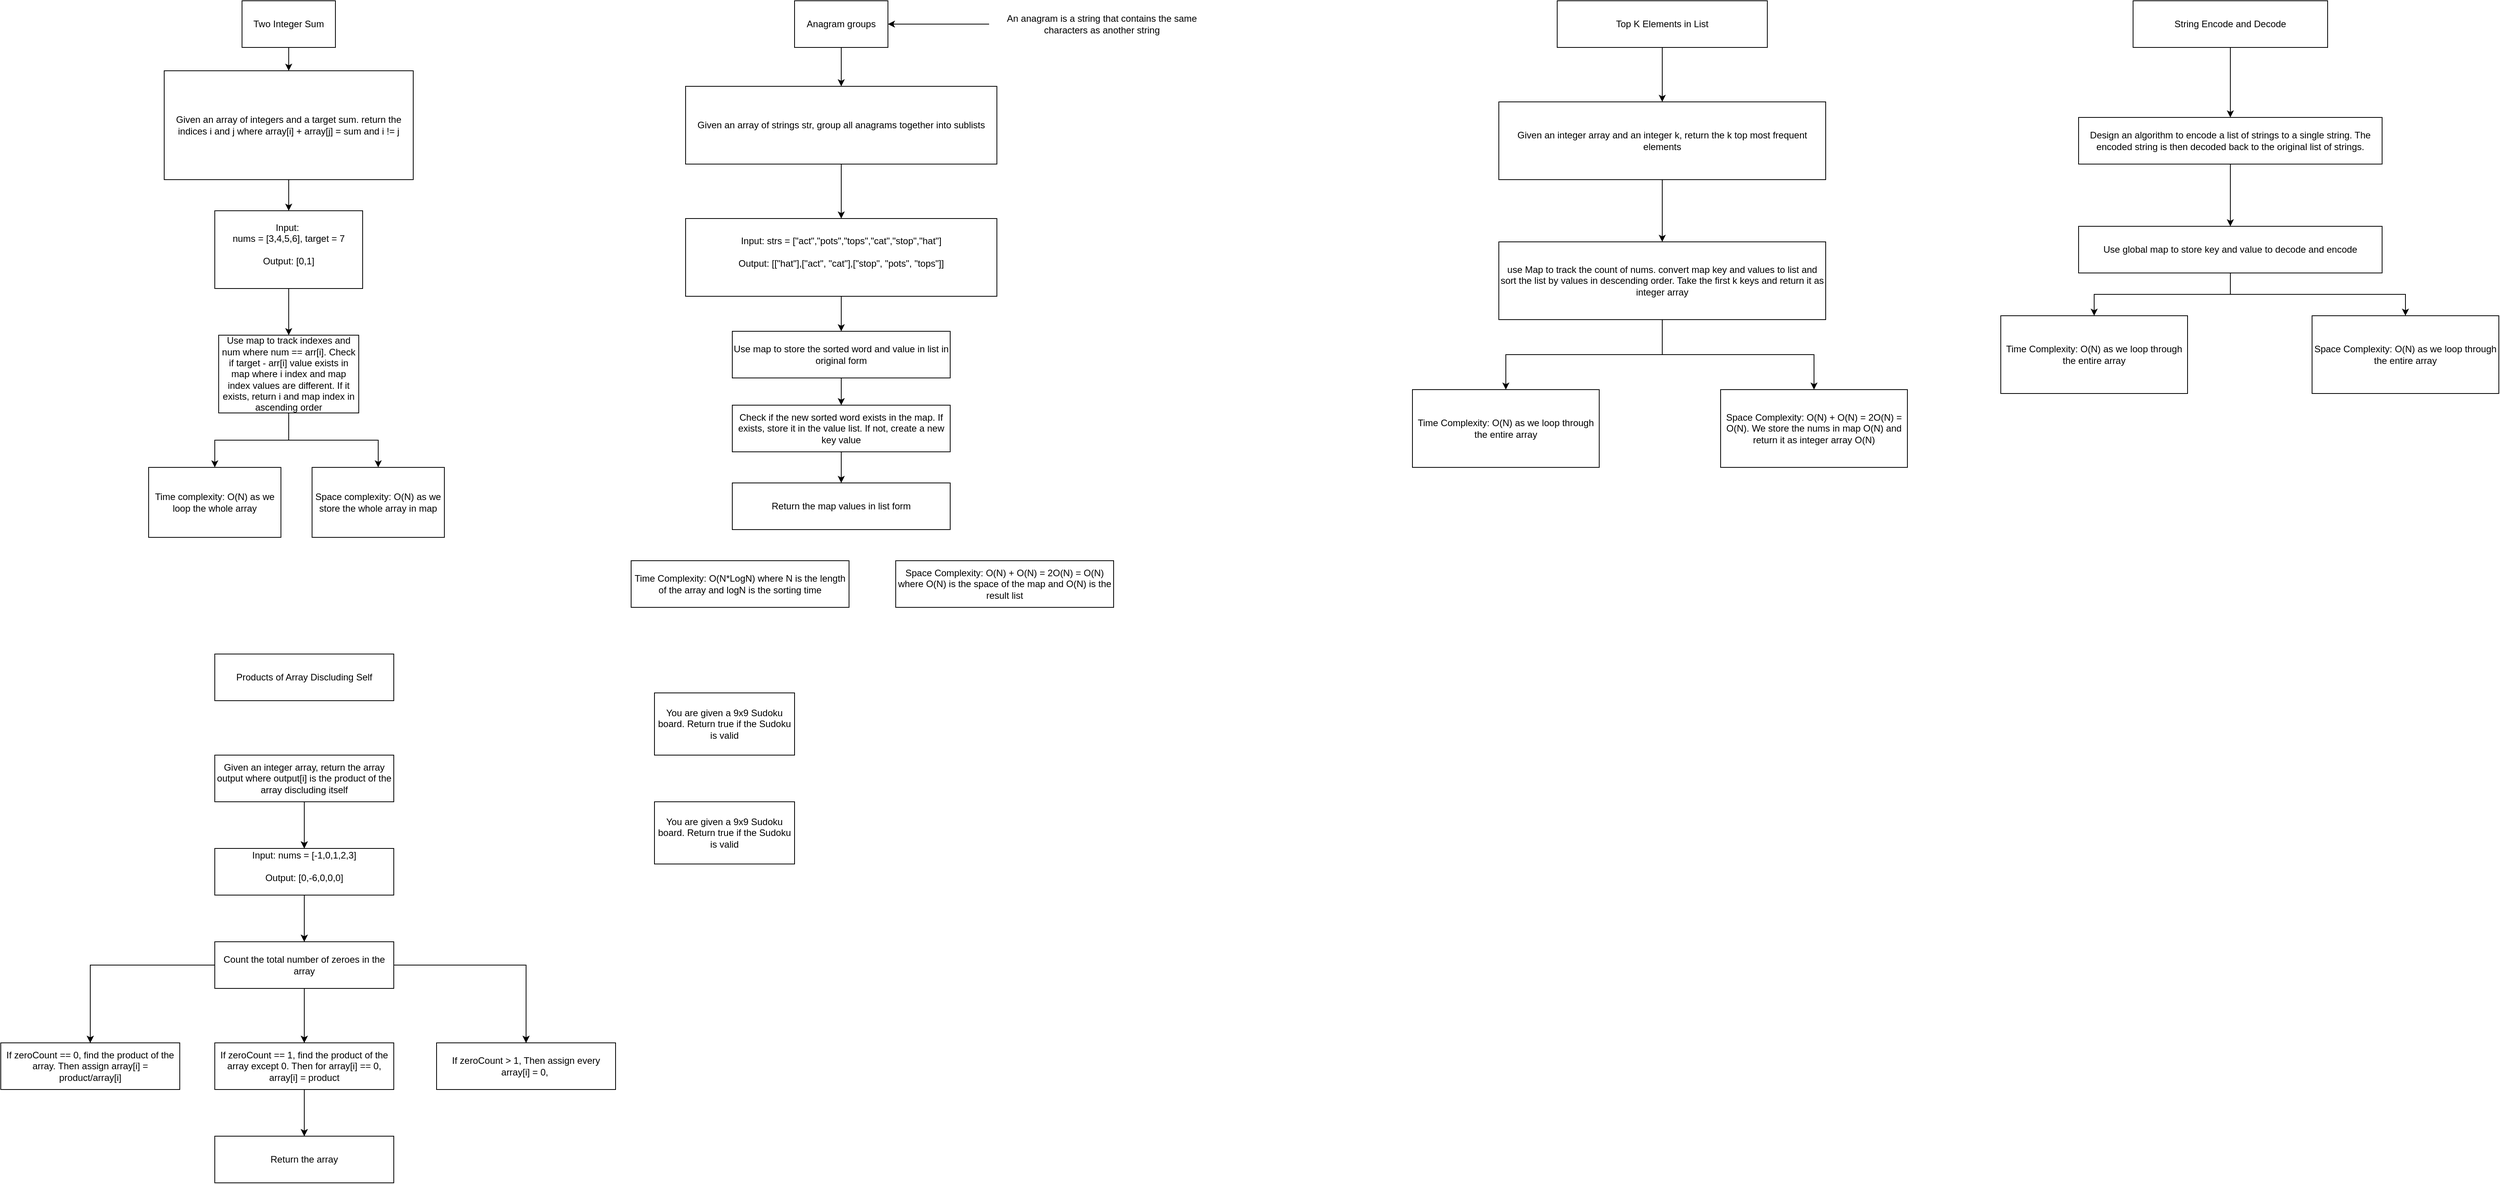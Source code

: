 <mxfile version="24.6.5" type="github">
  <diagram name="Page-1" id="MTJQl3-Kt01k6malA2KS">
    <mxGraphModel dx="2021" dy="561" grid="1" gridSize="10" guides="1" tooltips="1" connect="1" arrows="1" fold="1" page="1" pageScale="1" pageWidth="827" pageHeight="1169" math="0" shadow="0">
      <root>
        <mxCell id="0" />
        <mxCell id="1" parent="0" />
        <mxCell id="nN2-B50AMviymEDOJhhH-7" style="edgeStyle=orthogonalEdgeStyle;rounded=0;orthogonalLoop=1;jettySize=auto;html=1;entryX=0.5;entryY=0;entryDx=0;entryDy=0;" parent="1" source="nN2-B50AMviymEDOJhhH-1" target="nN2-B50AMviymEDOJhhH-2" edge="1">
          <mxGeometry relative="1" as="geometry" />
        </mxCell>
        <mxCell id="nN2-B50AMviymEDOJhhH-1" value="Two Integer Sum" style="rounded=0;whiteSpace=wrap;html=1;" parent="1" vertex="1">
          <mxGeometry x="150" y="130" width="120" height="60" as="geometry" />
        </mxCell>
        <mxCell id="nN2-B50AMviymEDOJhhH-8" style="edgeStyle=orthogonalEdgeStyle;rounded=0;orthogonalLoop=1;jettySize=auto;html=1;entryX=0.5;entryY=0;entryDx=0;entryDy=0;" parent="1" source="nN2-B50AMviymEDOJhhH-2" target="nN2-B50AMviymEDOJhhH-3" edge="1">
          <mxGeometry relative="1" as="geometry" />
        </mxCell>
        <mxCell id="nN2-B50AMviymEDOJhhH-2" value="Given an array of integers and a target sum. return the indices i and j where array[i] + array[j] = sum and i != j" style="rounded=0;whiteSpace=wrap;html=1;" parent="1" vertex="1">
          <mxGeometry x="50" y="220" width="320" height="140" as="geometry" />
        </mxCell>
        <mxCell id="nN2-B50AMviymEDOJhhH-9" style="edgeStyle=orthogonalEdgeStyle;rounded=0;orthogonalLoop=1;jettySize=auto;html=1;entryX=0.5;entryY=0;entryDx=0;entryDy=0;" parent="1" source="nN2-B50AMviymEDOJhhH-3" target="nN2-B50AMviymEDOJhhH-4" edge="1">
          <mxGeometry relative="1" as="geometry" />
        </mxCell>
        <mxCell id="nN2-B50AMviymEDOJhhH-3" value="&lt;div&gt;Input:&amp;nbsp;&lt;/div&gt;&lt;div&gt;nums = [3,4,5,6], target = 7&lt;/div&gt;&lt;div&gt;&lt;br&gt;&lt;/div&gt;&lt;div&gt;Output: [0,1]&lt;/div&gt;&lt;div&gt;&lt;br&gt;&lt;/div&gt;" style="rounded=0;whiteSpace=wrap;html=1;" parent="1" vertex="1">
          <mxGeometry x="115" y="400" width="190" height="100" as="geometry" />
        </mxCell>
        <mxCell id="nN2-B50AMviymEDOJhhH-10" style="edgeStyle=orthogonalEdgeStyle;rounded=0;orthogonalLoop=1;jettySize=auto;html=1;" parent="1" source="nN2-B50AMviymEDOJhhH-4" target="nN2-B50AMviymEDOJhhH-5" edge="1">
          <mxGeometry relative="1" as="geometry" />
        </mxCell>
        <mxCell id="nN2-B50AMviymEDOJhhH-11" style="edgeStyle=orthogonalEdgeStyle;rounded=0;orthogonalLoop=1;jettySize=auto;html=1;" parent="1" source="nN2-B50AMviymEDOJhhH-4" target="nN2-B50AMviymEDOJhhH-6" edge="1">
          <mxGeometry relative="1" as="geometry" />
        </mxCell>
        <mxCell id="nN2-B50AMviymEDOJhhH-4" value="Use map to track indexes and num where num == arr[i]. Check if target - arr[i] value exists in map where i index and map index values are different. If it exists, return i and map index in ascending order" style="rounded=0;whiteSpace=wrap;html=1;" parent="1" vertex="1">
          <mxGeometry x="120" y="560" width="180" height="100" as="geometry" />
        </mxCell>
        <mxCell id="nN2-B50AMviymEDOJhhH-5" value="Time complexity: O(N) as we loop the whole array" style="rounded=0;whiteSpace=wrap;html=1;" parent="1" vertex="1">
          <mxGeometry x="30" y="730" width="170" height="90" as="geometry" />
        </mxCell>
        <mxCell id="nN2-B50AMviymEDOJhhH-6" value="Space complexity: O(N) as we store the whole array in map" style="rounded=0;whiteSpace=wrap;html=1;" parent="1" vertex="1">
          <mxGeometry x="240" y="730" width="170" height="90" as="geometry" />
        </mxCell>
        <mxCell id="nN2-B50AMviymEDOJhhH-17" style="edgeStyle=orthogonalEdgeStyle;rounded=0;orthogonalLoop=1;jettySize=auto;html=1;" parent="1" source="nN2-B50AMviymEDOJhhH-12" target="nN2-B50AMviymEDOJhhH-13" edge="1">
          <mxGeometry relative="1" as="geometry" />
        </mxCell>
        <mxCell id="nN2-B50AMviymEDOJhhH-12" value="Anagram groups" style="rounded=0;whiteSpace=wrap;html=1;" parent="1" vertex="1">
          <mxGeometry x="860" y="130" width="120" height="60" as="geometry" />
        </mxCell>
        <mxCell id="nN2-B50AMviymEDOJhhH-18" style="edgeStyle=orthogonalEdgeStyle;rounded=0;orthogonalLoop=1;jettySize=auto;html=1;" parent="1" source="nN2-B50AMviymEDOJhhH-13" target="nN2-B50AMviymEDOJhhH-15" edge="1">
          <mxGeometry relative="1" as="geometry" />
        </mxCell>
        <mxCell id="nN2-B50AMviymEDOJhhH-13" value="Given an array of strings str, group all anagrams together into sublists" style="rounded=0;whiteSpace=wrap;html=1;" parent="1" vertex="1">
          <mxGeometry x="720" y="240" width="400" height="100" as="geometry" />
        </mxCell>
        <mxCell id="nN2-B50AMviymEDOJhhH-16" style="edgeStyle=orthogonalEdgeStyle;rounded=0;orthogonalLoop=1;jettySize=auto;html=1;entryX=1;entryY=0.5;entryDx=0;entryDy=0;" parent="1" source="nN2-B50AMviymEDOJhhH-14" target="nN2-B50AMviymEDOJhhH-12" edge="1">
          <mxGeometry relative="1" as="geometry" />
        </mxCell>
        <mxCell id="nN2-B50AMviymEDOJhhH-14" value="An anagram is a string that contains the same characters as another string" style="text;html=1;align=center;verticalAlign=middle;whiteSpace=wrap;rounded=0;" parent="1" vertex="1">
          <mxGeometry x="1110" y="142.5" width="290" height="35" as="geometry" />
        </mxCell>
        <mxCell id="nN2-B50AMviymEDOJhhH-22" style="edgeStyle=orthogonalEdgeStyle;rounded=0;orthogonalLoop=1;jettySize=auto;html=1;" parent="1" source="nN2-B50AMviymEDOJhhH-15" target="nN2-B50AMviymEDOJhhH-19" edge="1">
          <mxGeometry relative="1" as="geometry" />
        </mxCell>
        <mxCell id="nN2-B50AMviymEDOJhhH-15" value="&lt;div&gt;Input: strs = [&quot;act&quot;,&quot;pots&quot;,&quot;tops&quot;,&quot;cat&quot;,&quot;stop&quot;,&quot;hat&quot;]&lt;/div&gt;&lt;div&gt;&lt;br&gt;&lt;/div&gt;&lt;div&gt;Output: [[&quot;hat&quot;],[&quot;act&quot;, &quot;cat&quot;],[&quot;stop&quot;, &quot;pots&quot;, &quot;tops&quot;]]&lt;/div&gt;&lt;div&gt;&lt;br&gt;&lt;/div&gt;" style="rounded=0;whiteSpace=wrap;html=1;" parent="1" vertex="1">
          <mxGeometry x="720" y="410" width="400" height="100" as="geometry" />
        </mxCell>
        <mxCell id="nN2-B50AMviymEDOJhhH-23" style="edgeStyle=orthogonalEdgeStyle;rounded=0;orthogonalLoop=1;jettySize=auto;html=1;" parent="1" source="nN2-B50AMviymEDOJhhH-19" target="nN2-B50AMviymEDOJhhH-20" edge="1">
          <mxGeometry relative="1" as="geometry" />
        </mxCell>
        <mxCell id="nN2-B50AMviymEDOJhhH-19" value="Use map to store the sorted word and value in list in original form" style="rounded=0;whiteSpace=wrap;html=1;" parent="1" vertex="1">
          <mxGeometry x="780" y="555" width="280" height="60" as="geometry" />
        </mxCell>
        <mxCell id="nN2-B50AMviymEDOJhhH-24" style="edgeStyle=orthogonalEdgeStyle;rounded=0;orthogonalLoop=1;jettySize=auto;html=1;" parent="1" source="nN2-B50AMviymEDOJhhH-20" target="nN2-B50AMviymEDOJhhH-21" edge="1">
          <mxGeometry relative="1" as="geometry" />
        </mxCell>
        <mxCell id="nN2-B50AMviymEDOJhhH-20" value="Check if the new sorted word exists in the map. If exists, store it in the value list. If not, create a new key value" style="rounded=0;whiteSpace=wrap;html=1;" parent="1" vertex="1">
          <mxGeometry x="780" y="650" width="280" height="60" as="geometry" />
        </mxCell>
        <mxCell id="nN2-B50AMviymEDOJhhH-21" value="Return the map values in list form" style="rounded=0;whiteSpace=wrap;html=1;" parent="1" vertex="1">
          <mxGeometry x="780" y="750" width="280" height="60" as="geometry" />
        </mxCell>
        <mxCell id="1y-f06pbk2HALnvQV5Nx-2" style="edgeStyle=orthogonalEdgeStyle;rounded=0;orthogonalLoop=1;jettySize=auto;html=1;" parent="1" source="nN2-B50AMviymEDOJhhH-25" target="nN2-B50AMviymEDOJhhH-26" edge="1">
          <mxGeometry relative="1" as="geometry" />
        </mxCell>
        <mxCell id="nN2-B50AMviymEDOJhhH-25" value="Top K Elements in List" style="rounded=0;whiteSpace=wrap;html=1;" parent="1" vertex="1">
          <mxGeometry x="1840" y="130" width="270" height="60" as="geometry" />
        </mxCell>
        <mxCell id="1y-f06pbk2HALnvQV5Nx-3" style="edgeStyle=orthogonalEdgeStyle;rounded=0;orthogonalLoop=1;jettySize=auto;html=1;" parent="1" source="nN2-B50AMviymEDOJhhH-26" target="nN2-B50AMviymEDOJhhH-27" edge="1">
          <mxGeometry relative="1" as="geometry" />
        </mxCell>
        <mxCell id="nN2-B50AMviymEDOJhhH-26" value="Given an integer array and an integer k, return the k top most frequent elements" style="rounded=0;whiteSpace=wrap;html=1;" parent="1" vertex="1">
          <mxGeometry x="1765" y="260" width="420" height="100" as="geometry" />
        </mxCell>
        <mxCell id="1y-f06pbk2HALnvQV5Nx-5" style="edgeStyle=orthogonalEdgeStyle;rounded=0;orthogonalLoop=1;jettySize=auto;html=1;entryX=0.5;entryY=0;entryDx=0;entryDy=0;" parent="1" source="nN2-B50AMviymEDOJhhH-27" target="1y-f06pbk2HALnvQV5Nx-1" edge="1">
          <mxGeometry relative="1" as="geometry" />
        </mxCell>
        <mxCell id="1y-f06pbk2HALnvQV5Nx-6" style="edgeStyle=orthogonalEdgeStyle;rounded=0;orthogonalLoop=1;jettySize=auto;html=1;" parent="1" source="nN2-B50AMviymEDOJhhH-27" target="1y-f06pbk2HALnvQV5Nx-4" edge="1">
          <mxGeometry relative="1" as="geometry" />
        </mxCell>
        <mxCell id="nN2-B50AMviymEDOJhhH-27" value="use Map to track the count of nums. convert map key and values to list and sort the list by values in descending order. Take the first k keys and return it as integer array" style="rounded=0;whiteSpace=wrap;html=1;" parent="1" vertex="1">
          <mxGeometry x="1765" y="440" width="420" height="100" as="geometry" />
        </mxCell>
        <mxCell id="nN2-B50AMviymEDOJhhH-28" value="Time Complexity: O(N*LogN) where N is the length of the array and logN is the sorting time" style="rounded=0;whiteSpace=wrap;html=1;" parent="1" vertex="1">
          <mxGeometry x="650" y="850" width="280" height="60" as="geometry" />
        </mxCell>
        <mxCell id="nN2-B50AMviymEDOJhhH-29" value="Space Complexity: O(N) + O(N) = 2O(N) = O(N) where O(N) is the space of the map and O(N) is the result list" style="rounded=0;whiteSpace=wrap;html=1;" parent="1" vertex="1">
          <mxGeometry x="990" y="850" width="280" height="60" as="geometry" />
        </mxCell>
        <mxCell id="1y-f06pbk2HALnvQV5Nx-1" value="Time Complexity: O(N) as we loop through the entire array" style="rounded=0;whiteSpace=wrap;html=1;" parent="1" vertex="1">
          <mxGeometry x="1654" y="630" width="240" height="100" as="geometry" />
        </mxCell>
        <mxCell id="1y-f06pbk2HALnvQV5Nx-4" value="Space Complexity: O(N) + O(N) = 2O(N) = O(N). We store the nums in map O(N) and return it as integer array O(N)" style="rounded=0;whiteSpace=wrap;html=1;" parent="1" vertex="1">
          <mxGeometry x="2050" y="630" width="240" height="100" as="geometry" />
        </mxCell>
        <mxCell id="1y-f06pbk2HALnvQV5Nx-13" style="edgeStyle=orthogonalEdgeStyle;rounded=0;orthogonalLoop=1;jettySize=auto;html=1;" parent="1" source="1y-f06pbk2HALnvQV5Nx-7" target="1y-f06pbk2HALnvQV5Nx-9" edge="1">
          <mxGeometry relative="1" as="geometry" />
        </mxCell>
        <mxCell id="1y-f06pbk2HALnvQV5Nx-7" value="String Encode and Decode" style="rounded=0;whiteSpace=wrap;html=1;" parent="1" vertex="1">
          <mxGeometry x="2580" y="130" width="250" height="60" as="geometry" />
        </mxCell>
        <mxCell id="1y-f06pbk2HALnvQV5Nx-14" style="edgeStyle=orthogonalEdgeStyle;rounded=0;orthogonalLoop=1;jettySize=auto;html=1;" parent="1" source="1y-f06pbk2HALnvQV5Nx-9" target="1y-f06pbk2HALnvQV5Nx-10" edge="1">
          <mxGeometry relative="1" as="geometry" />
        </mxCell>
        <mxCell id="1y-f06pbk2HALnvQV5Nx-9" value="Design an algorithm to encode a list of strings to a single string. The encoded string is then decoded back to the original list of strings." style="rounded=0;whiteSpace=wrap;html=1;" parent="1" vertex="1">
          <mxGeometry x="2510" y="280" width="390" height="60" as="geometry" />
        </mxCell>
        <mxCell id="1y-f06pbk2HALnvQV5Nx-15" style="edgeStyle=orthogonalEdgeStyle;rounded=0;orthogonalLoop=1;jettySize=auto;html=1;" parent="1" source="1y-f06pbk2HALnvQV5Nx-10" target="1y-f06pbk2HALnvQV5Nx-11" edge="1">
          <mxGeometry relative="1" as="geometry" />
        </mxCell>
        <mxCell id="1y-f06pbk2HALnvQV5Nx-16" style="edgeStyle=orthogonalEdgeStyle;rounded=0;orthogonalLoop=1;jettySize=auto;html=1;" parent="1" source="1y-f06pbk2HALnvQV5Nx-10" target="1y-f06pbk2HALnvQV5Nx-12" edge="1">
          <mxGeometry relative="1" as="geometry" />
        </mxCell>
        <mxCell id="1y-f06pbk2HALnvQV5Nx-10" value="Use global map to store key and value to decode and encode" style="rounded=0;whiteSpace=wrap;html=1;" parent="1" vertex="1">
          <mxGeometry x="2510" y="420" width="390" height="60" as="geometry" />
        </mxCell>
        <mxCell id="1y-f06pbk2HALnvQV5Nx-11" value="Time Complexity: O(N) as we loop through the entire array" style="rounded=0;whiteSpace=wrap;html=1;" parent="1" vertex="1">
          <mxGeometry x="2410" y="535" width="240" height="100" as="geometry" />
        </mxCell>
        <mxCell id="1y-f06pbk2HALnvQV5Nx-12" value="Space Complexity: O(N) as we loop through the entire array" style="rounded=0;whiteSpace=wrap;html=1;" parent="1" vertex="1">
          <mxGeometry x="2810" y="535" width="240" height="100" as="geometry" />
        </mxCell>
        <mxCell id="SQZrs2Orp9ZpsfdFoQ2q-1" value="Products of Array Discluding Self" style="rounded=0;whiteSpace=wrap;html=1;" parent="1" vertex="1">
          <mxGeometry x="115" y="970" width="230" height="60" as="geometry" />
        </mxCell>
        <mxCell id="SQZrs2Orp9ZpsfdFoQ2q-9" style="edgeStyle=orthogonalEdgeStyle;rounded=0;orthogonalLoop=1;jettySize=auto;html=1;" parent="1" source="SQZrs2Orp9ZpsfdFoQ2q-2" target="SQZrs2Orp9ZpsfdFoQ2q-3" edge="1">
          <mxGeometry relative="1" as="geometry" />
        </mxCell>
        <mxCell id="SQZrs2Orp9ZpsfdFoQ2q-2" value="Given an integer array, return the array output where output[i] is the product of the array discluding itself" style="rounded=0;whiteSpace=wrap;html=1;" parent="1" vertex="1">
          <mxGeometry x="115" y="1100" width="230" height="60" as="geometry" />
        </mxCell>
        <mxCell id="SQZrs2Orp9ZpsfdFoQ2q-10" style="edgeStyle=orthogonalEdgeStyle;rounded=0;orthogonalLoop=1;jettySize=auto;html=1;" parent="1" source="SQZrs2Orp9ZpsfdFoQ2q-3" target="SQZrs2Orp9ZpsfdFoQ2q-4" edge="1">
          <mxGeometry relative="1" as="geometry" />
        </mxCell>
        <mxCell id="SQZrs2Orp9ZpsfdFoQ2q-3" value="&lt;div&gt;Input: nums = [-1,0,1,2,3]&lt;/div&gt;&lt;div&gt;&lt;br&gt;&lt;/div&gt;&lt;div&gt;Output: [0,-6,0,0,0]&lt;/div&gt;&lt;div&gt;&lt;br&gt;&lt;/div&gt;" style="rounded=0;whiteSpace=wrap;html=1;" parent="1" vertex="1">
          <mxGeometry x="115" y="1220" width="230" height="60" as="geometry" />
        </mxCell>
        <mxCell id="SQZrs2Orp9ZpsfdFoQ2q-11" style="edgeStyle=orthogonalEdgeStyle;rounded=0;orthogonalLoop=1;jettySize=auto;html=1;entryX=0.5;entryY=0;entryDx=0;entryDy=0;" parent="1" source="SQZrs2Orp9ZpsfdFoQ2q-4" target="SQZrs2Orp9ZpsfdFoQ2q-5" edge="1">
          <mxGeometry relative="1" as="geometry" />
        </mxCell>
        <mxCell id="SQZrs2Orp9ZpsfdFoQ2q-12" style="edgeStyle=orthogonalEdgeStyle;rounded=0;orthogonalLoop=1;jettySize=auto;html=1;" parent="1" source="SQZrs2Orp9ZpsfdFoQ2q-4" target="SQZrs2Orp9ZpsfdFoQ2q-7" edge="1">
          <mxGeometry relative="1" as="geometry" />
        </mxCell>
        <mxCell id="SQZrs2Orp9ZpsfdFoQ2q-13" style="edgeStyle=orthogonalEdgeStyle;rounded=0;orthogonalLoop=1;jettySize=auto;html=1;" parent="1" source="SQZrs2Orp9ZpsfdFoQ2q-4" target="SQZrs2Orp9ZpsfdFoQ2q-6" edge="1">
          <mxGeometry relative="1" as="geometry" />
        </mxCell>
        <mxCell id="SQZrs2Orp9ZpsfdFoQ2q-4" value="Count the total number of zeroes in the array" style="rounded=0;whiteSpace=wrap;html=1;" parent="1" vertex="1">
          <mxGeometry x="115" y="1340" width="230" height="60" as="geometry" />
        </mxCell>
        <mxCell id="SQZrs2Orp9ZpsfdFoQ2q-5" value="If zeroCount == 0, find the product of the array. Then assign array[i] = product/array[i]" style="rounded=0;whiteSpace=wrap;html=1;" parent="1" vertex="1">
          <mxGeometry x="-160" y="1470" width="230" height="60" as="geometry" />
        </mxCell>
        <mxCell id="SQZrs2Orp9ZpsfdFoQ2q-14" style="edgeStyle=orthogonalEdgeStyle;rounded=0;orthogonalLoop=1;jettySize=auto;html=1;entryX=0.5;entryY=0;entryDx=0;entryDy=0;" parent="1" source="SQZrs2Orp9ZpsfdFoQ2q-6" target="SQZrs2Orp9ZpsfdFoQ2q-8" edge="1">
          <mxGeometry relative="1" as="geometry" />
        </mxCell>
        <mxCell id="SQZrs2Orp9ZpsfdFoQ2q-6" value="If zeroCount == 1, find the product of the array except 0. Then for array[i] == 0, array[i] = product" style="rounded=0;whiteSpace=wrap;html=1;" parent="1" vertex="1">
          <mxGeometry x="115" y="1470" width="230" height="60" as="geometry" />
        </mxCell>
        <mxCell id="SQZrs2Orp9ZpsfdFoQ2q-7" value="If zeroCount &amp;gt; 1, Then assign every array[i] = 0,&amp;nbsp;" style="rounded=0;whiteSpace=wrap;html=1;" parent="1" vertex="1">
          <mxGeometry x="400" y="1470" width="230" height="60" as="geometry" />
        </mxCell>
        <mxCell id="SQZrs2Orp9ZpsfdFoQ2q-8" value="Return the array" style="rounded=0;whiteSpace=wrap;html=1;" parent="1" vertex="1">
          <mxGeometry x="115" y="1590" width="230" height="60" as="geometry" />
        </mxCell>
        <mxCell id="saUwehoPbYmH1re-DA8q-1" value="Products of Array Discluding Self" style="rounded=0;whiteSpace=wrap;html=1;" parent="1" vertex="1">
          <mxGeometry x="115" y="970" width="230" height="60" as="geometry" />
        </mxCell>
        <mxCell id="saUwehoPbYmH1re-DA8q-2" style="edgeStyle=orthogonalEdgeStyle;rounded=0;orthogonalLoop=1;jettySize=auto;html=1;" parent="1" source="saUwehoPbYmH1re-DA8q-3" target="saUwehoPbYmH1re-DA8q-5" edge="1">
          <mxGeometry relative="1" as="geometry" />
        </mxCell>
        <mxCell id="saUwehoPbYmH1re-DA8q-3" value="Given an integer array, return the array output where output[i] is the product of the array discluding itself" style="rounded=0;whiteSpace=wrap;html=1;" parent="1" vertex="1">
          <mxGeometry x="115" y="1100" width="230" height="60" as="geometry" />
        </mxCell>
        <mxCell id="saUwehoPbYmH1re-DA8q-4" style="edgeStyle=orthogonalEdgeStyle;rounded=0;orthogonalLoop=1;jettySize=auto;html=1;" parent="1" source="saUwehoPbYmH1re-DA8q-5" target="saUwehoPbYmH1re-DA8q-9" edge="1">
          <mxGeometry relative="1" as="geometry" />
        </mxCell>
        <mxCell id="saUwehoPbYmH1re-DA8q-5" value="&lt;div&gt;Input: nums = [-1,0,1,2,3]&lt;/div&gt;&lt;div&gt;&lt;br&gt;&lt;/div&gt;&lt;div&gt;Output: [0,-6,0,0,0]&lt;/div&gt;&lt;div&gt;&lt;br&gt;&lt;/div&gt;" style="rounded=0;whiteSpace=wrap;html=1;" parent="1" vertex="1">
          <mxGeometry x="115" y="1220" width="230" height="60" as="geometry" />
        </mxCell>
        <mxCell id="saUwehoPbYmH1re-DA8q-6" style="edgeStyle=orthogonalEdgeStyle;rounded=0;orthogonalLoop=1;jettySize=auto;html=1;entryX=0.5;entryY=0;entryDx=0;entryDy=0;" parent="1" source="saUwehoPbYmH1re-DA8q-9" target="saUwehoPbYmH1re-DA8q-10" edge="1">
          <mxGeometry relative="1" as="geometry" />
        </mxCell>
        <mxCell id="saUwehoPbYmH1re-DA8q-7" style="edgeStyle=orthogonalEdgeStyle;rounded=0;orthogonalLoop=1;jettySize=auto;html=1;" parent="1" source="saUwehoPbYmH1re-DA8q-9" target="saUwehoPbYmH1re-DA8q-13" edge="1">
          <mxGeometry relative="1" as="geometry" />
        </mxCell>
        <mxCell id="saUwehoPbYmH1re-DA8q-8" style="edgeStyle=orthogonalEdgeStyle;rounded=0;orthogonalLoop=1;jettySize=auto;html=1;" parent="1" source="saUwehoPbYmH1re-DA8q-9" target="saUwehoPbYmH1re-DA8q-12" edge="1">
          <mxGeometry relative="1" as="geometry" />
        </mxCell>
        <mxCell id="saUwehoPbYmH1re-DA8q-9" value="Count the total number of zeroes in the array" style="rounded=0;whiteSpace=wrap;html=1;" parent="1" vertex="1">
          <mxGeometry x="115" y="1340" width="230" height="60" as="geometry" />
        </mxCell>
        <mxCell id="saUwehoPbYmH1re-DA8q-10" value="If zeroCount == 0, find the product of the array. Then assign array[i] = product/array[i]" style="rounded=0;whiteSpace=wrap;html=1;" parent="1" vertex="1">
          <mxGeometry x="-160" y="1470" width="230" height="60" as="geometry" />
        </mxCell>
        <mxCell id="saUwehoPbYmH1re-DA8q-11" style="edgeStyle=orthogonalEdgeStyle;rounded=0;orthogonalLoop=1;jettySize=auto;html=1;entryX=0.5;entryY=0;entryDx=0;entryDy=0;" parent="1" source="saUwehoPbYmH1re-DA8q-12" target="saUwehoPbYmH1re-DA8q-14" edge="1">
          <mxGeometry relative="1" as="geometry" />
        </mxCell>
        <mxCell id="saUwehoPbYmH1re-DA8q-12" value="If zeroCount == 1, find the product of the array except 0. Then for array[i] == 0, array[i] = product" style="rounded=0;whiteSpace=wrap;html=1;" parent="1" vertex="1">
          <mxGeometry x="115" y="1470" width="230" height="60" as="geometry" />
        </mxCell>
        <mxCell id="saUwehoPbYmH1re-DA8q-13" value="If zeroCount &amp;gt; 1, Then assign every array[i] = 0,&amp;nbsp;" style="rounded=0;whiteSpace=wrap;html=1;" parent="1" vertex="1">
          <mxGeometry x="400" y="1470" width="230" height="60" as="geometry" />
        </mxCell>
        <mxCell id="saUwehoPbYmH1re-DA8q-14" value="Return the array" style="rounded=0;whiteSpace=wrap;html=1;" parent="1" vertex="1">
          <mxGeometry x="115" y="1590" width="230" height="60" as="geometry" />
        </mxCell>
        <mxCell id="PKbOvXh1hC4f7ejgGBlp-1" value="You are given a 9x9 Sudoku board. Return true if the Sudoku is valid" style="rounded=0;whiteSpace=wrap;html=1;" vertex="1" parent="1">
          <mxGeometry x="680" y="1020" width="180" height="80" as="geometry" />
        </mxCell>
        <mxCell id="PKbOvXh1hC4f7ejgGBlp-2" value="You are given a 9x9 Sudoku board. Return true if the Sudoku is valid" style="rounded=0;whiteSpace=wrap;html=1;" vertex="1" parent="1">
          <mxGeometry x="680" y="1160" width="180" height="80" as="geometry" />
        </mxCell>
      </root>
    </mxGraphModel>
  </diagram>
</mxfile>
